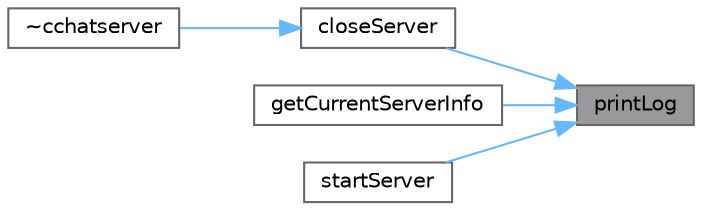 digraph "printLog"
{
 // LATEX_PDF_SIZE
  bgcolor="transparent";
  edge [fontname=Helvetica,fontsize=10,labelfontname=Helvetica,labelfontsize=10];
  node [fontname=Helvetica,fontsize=10,shape=box,height=0.2,width=0.4];
  rankdir="RL";
  Node1 [id="Node000001",label="printLog",height=0.2,width=0.4,color="gray40", fillcolor="grey60", style="filled", fontcolor="black",tooltip="打印用户日志"];
  Node1 -> Node2 [id="edge1_Node000001_Node000002",dir="back",color="steelblue1",style="solid",tooltip=" "];
  Node2 [id="Node000002",label="closeServer",height=0.2,width=0.4,color="grey40", fillcolor="white", style="filled",URL="$classcchatserver.html#a912a4e0983416e8adeda19aa3c88e495",tooltip="关闭服务器"];
  Node2 -> Node3 [id="edge2_Node000002_Node000003",dir="back",color="steelblue1",style="solid",tooltip=" "];
  Node3 [id="Node000003",label="~cchatserver",height=0.2,width=0.4,color="grey40", fillcolor="white", style="filled",URL="$classcchatserver.html#a7f3af86ce2cf7146b400cd9720931fa0",tooltip=" "];
  Node1 -> Node4 [id="edge3_Node000001_Node000004",dir="back",color="steelblue1",style="solid",tooltip=" "];
  Node4 [id="Node000004",label="getCurrentServerInfo",height=0.2,width=0.4,color="grey40", fillcolor="white", style="filled",URL="$classcchatserver.html#aa08f2934bb22fcb055175b79a519bde1",tooltip="得到当前服务器信息"];
  Node1 -> Node5 [id="edge4_Node000001_Node000005",dir="back",color="steelblue1",style="solid",tooltip=" "];
  Node5 [id="Node000005",label="startServer",height=0.2,width=0.4,color="grey40", fillcolor="white", style="filled",URL="$classcchatserver.html#a6113e9508c51c4e8d9af59aac864372b",tooltip="启动服务器"];
}
